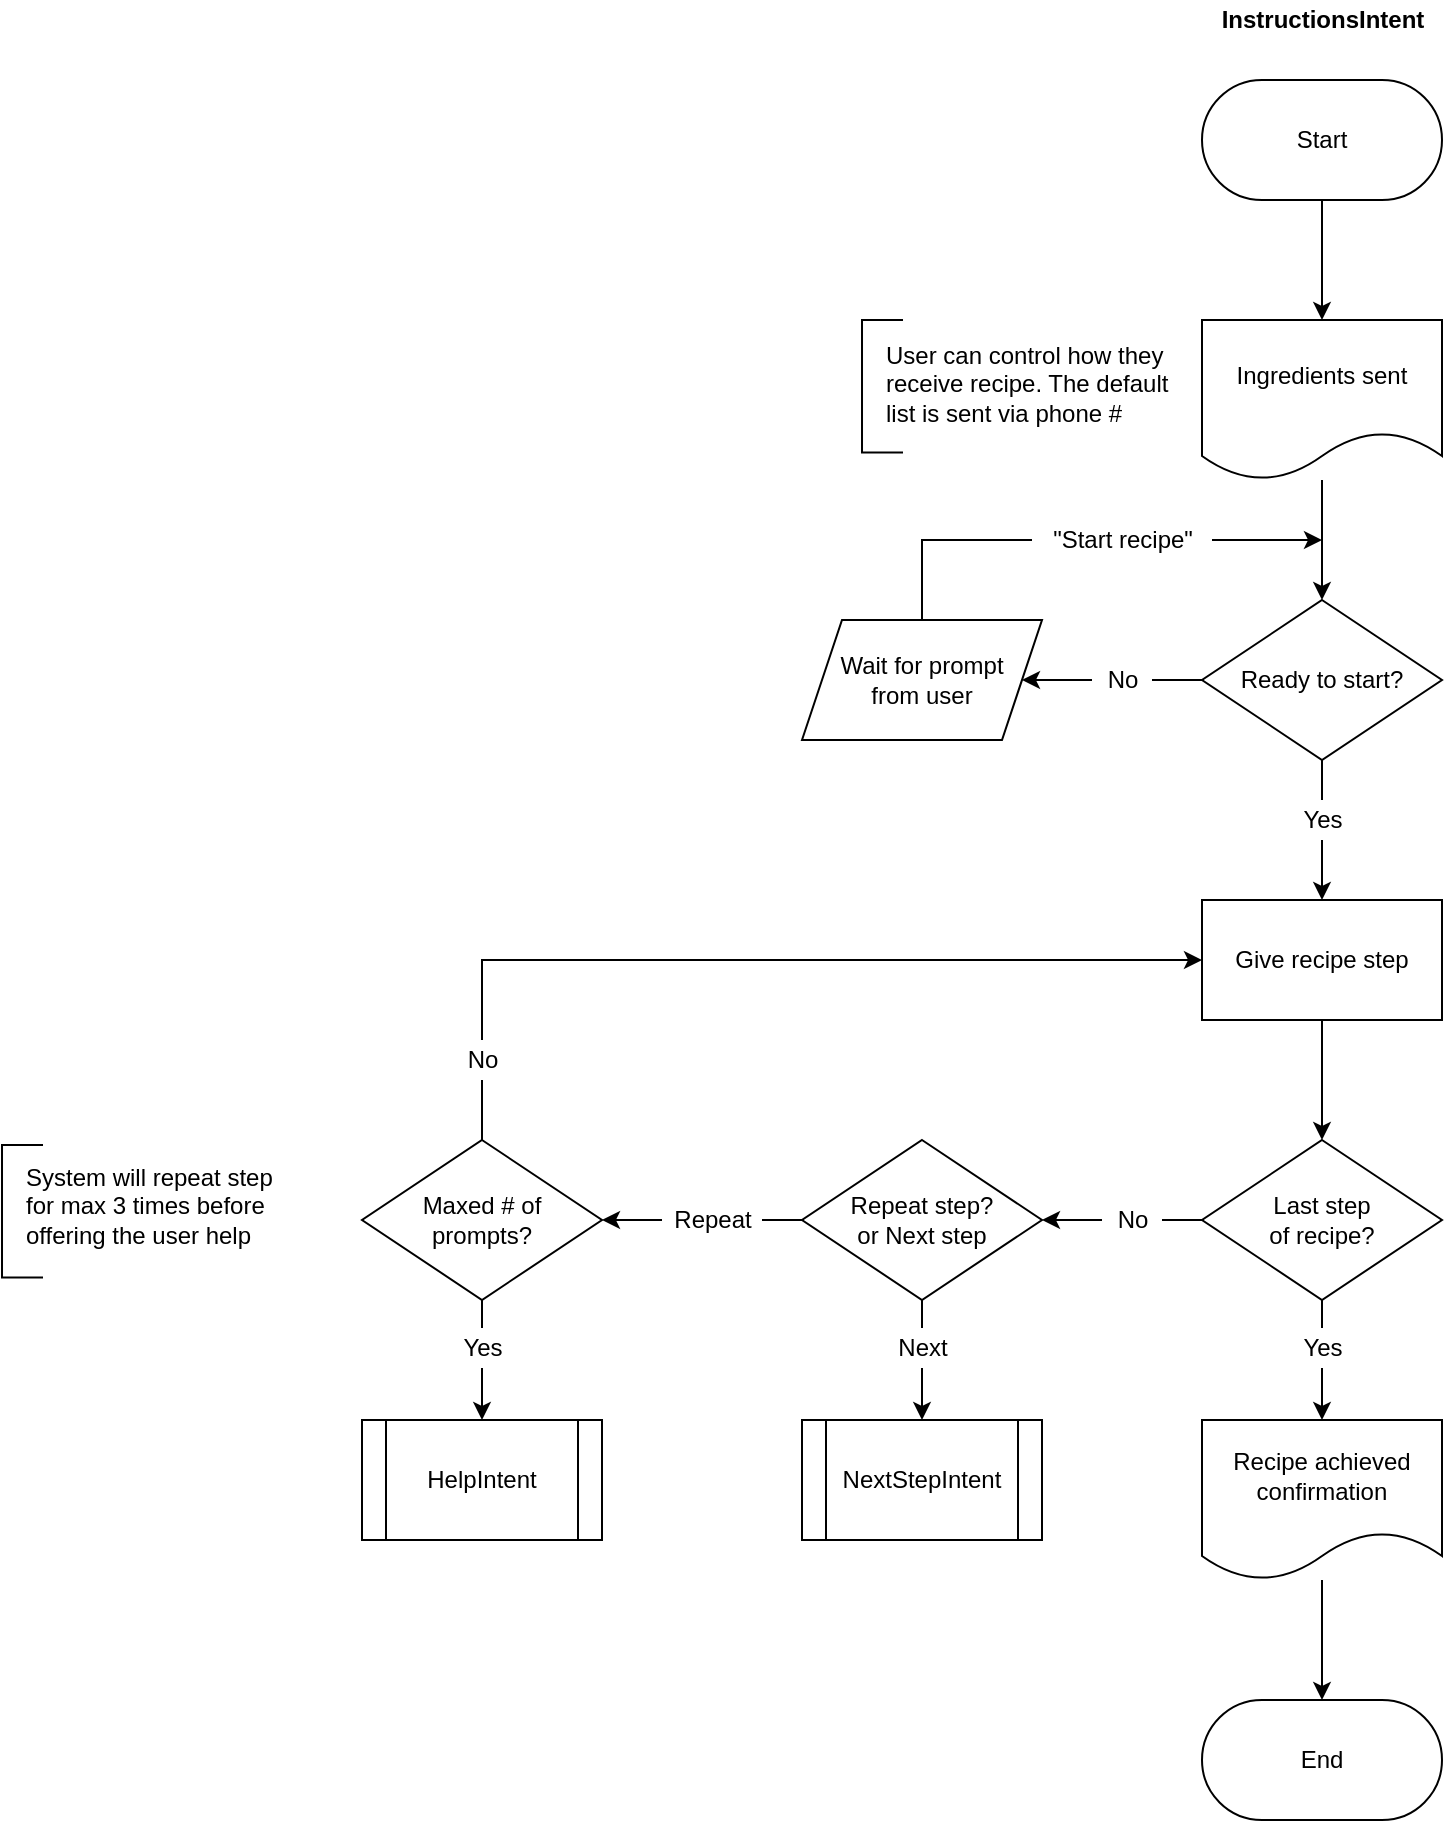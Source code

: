 <mxfile version="13.10.4" type="github">
  <diagram id="42WWrblyjfMENvQk-2MK" name="Page-1">
    <mxGraphModel dx="786" dy="546" grid="1" gridSize="10" guides="1" tooltips="1" connect="1" arrows="1" fold="1" page="1" pageScale="1" pageWidth="1500" pageHeight="2000" math="0" shadow="0">
      <root>
        <mxCell id="0" />
        <mxCell id="1" parent="0" />
        <mxCell id="878t6Z_7mpMtQr6r-hFt-4" style="edgeStyle=orthogonalEdgeStyle;rounded=0;orthogonalLoop=1;jettySize=auto;html=1;exitX=0.5;exitY=1;exitDx=0;exitDy=0;" edge="1" parent="1" source="878t6Z_7mpMtQr6r-hFt-1" target="878t6Z_7mpMtQr6r-hFt-3">
          <mxGeometry relative="1" as="geometry" />
        </mxCell>
        <mxCell id="878t6Z_7mpMtQr6r-hFt-1" value="Start" style="rounded=1;whiteSpace=wrap;html=1;arcSize=50;" vertex="1" parent="1">
          <mxGeometry x="1280" y="120" width="120" height="60" as="geometry" />
        </mxCell>
        <mxCell id="878t6Z_7mpMtQr6r-hFt-2" value="&lt;b&gt;InstructionsIntent&lt;/b&gt;" style="text;html=1;align=center;verticalAlign=middle;resizable=0;points=[];autosize=1;" vertex="1" parent="1">
          <mxGeometry x="1280" y="80" width="120" height="20" as="geometry" />
        </mxCell>
        <mxCell id="878t6Z_7mpMtQr6r-hFt-6" style="edgeStyle=orthogonalEdgeStyle;rounded=0;orthogonalLoop=1;jettySize=auto;html=1;" edge="1" parent="1" source="878t6Z_7mpMtQr6r-hFt-37" target="878t6Z_7mpMtQr6r-hFt-5">
          <mxGeometry relative="1" as="geometry" />
        </mxCell>
        <mxCell id="878t6Z_7mpMtQr6r-hFt-3" value="Ingredients sent" style="shape=document;whiteSpace=wrap;html=1;boundedLbl=1;" vertex="1" parent="1">
          <mxGeometry x="1280" y="240" width="120" height="80" as="geometry" />
        </mxCell>
        <mxCell id="878t6Z_7mpMtQr6r-hFt-8" style="edgeStyle=orthogonalEdgeStyle;rounded=0;orthogonalLoop=1;jettySize=auto;html=1;exitX=0.5;exitY=1;exitDx=0;exitDy=0;" edge="1" parent="1" source="878t6Z_7mpMtQr6r-hFt-5" target="878t6Z_7mpMtQr6r-hFt-7">
          <mxGeometry relative="1" as="geometry" />
        </mxCell>
        <mxCell id="878t6Z_7mpMtQr6r-hFt-5" value="Give recipe step" style="rounded=0;whiteSpace=wrap;html=1;" vertex="1" parent="1">
          <mxGeometry x="1280" y="530" width="120" height="60" as="geometry" />
        </mxCell>
        <mxCell id="878t6Z_7mpMtQr6r-hFt-12" style="edgeStyle=orthogonalEdgeStyle;rounded=0;orthogonalLoop=1;jettySize=auto;html=1;exitX=0.5;exitY=1;exitDx=0;exitDy=0;" edge="1" parent="1" source="878t6Z_7mpMtQr6r-hFt-7" target="878t6Z_7mpMtQr6r-hFt-11">
          <mxGeometry relative="1" as="geometry" />
        </mxCell>
        <mxCell id="878t6Z_7mpMtQr6r-hFt-18" style="edgeStyle=orthogonalEdgeStyle;rounded=0;orthogonalLoop=1;jettySize=auto;html=1;exitX=0;exitY=0.5;exitDx=0;exitDy=0;" edge="1" parent="1" source="878t6Z_7mpMtQr6r-hFt-7" target="878t6Z_7mpMtQr6r-hFt-10">
          <mxGeometry relative="1" as="geometry" />
        </mxCell>
        <mxCell id="878t6Z_7mpMtQr6r-hFt-7" value="Last step &lt;br&gt;of recipe?" style="rhombus;whiteSpace=wrap;html=1;" vertex="1" parent="1">
          <mxGeometry x="1280" y="650" width="120" height="80" as="geometry" />
        </mxCell>
        <mxCell id="878t6Z_7mpMtQr6r-hFt-17" style="edgeStyle=orthogonalEdgeStyle;rounded=0;orthogonalLoop=1;jettySize=auto;html=1;exitX=0;exitY=0.5;exitDx=0;exitDy=0;" edge="1" parent="1" source="878t6Z_7mpMtQr6r-hFt-10">
          <mxGeometry relative="1" as="geometry">
            <mxPoint x="980" y="690" as="targetPoint" />
          </mxGeometry>
        </mxCell>
        <mxCell id="878t6Z_7mpMtQr6r-hFt-27" style="edgeStyle=orthogonalEdgeStyle;rounded=0;orthogonalLoop=1;jettySize=auto;html=1;exitX=0.5;exitY=1;exitDx=0;exitDy=0;" edge="1" parent="1" source="878t6Z_7mpMtQr6r-hFt-10" target="878t6Z_7mpMtQr6r-hFt-26">
          <mxGeometry relative="1" as="geometry" />
        </mxCell>
        <mxCell id="878t6Z_7mpMtQr6r-hFt-10" value="Repeat step?&lt;br&gt;or Next step" style="rhombus;whiteSpace=wrap;html=1;" vertex="1" parent="1">
          <mxGeometry x="1080" y="650" width="120" height="80" as="geometry" />
        </mxCell>
        <mxCell id="878t6Z_7mpMtQr6r-hFt-14" style="edgeStyle=orthogonalEdgeStyle;rounded=0;orthogonalLoop=1;jettySize=auto;html=1;" edge="1" parent="1" source="878t6Z_7mpMtQr6r-hFt-11" target="878t6Z_7mpMtQr6r-hFt-13">
          <mxGeometry relative="1" as="geometry" />
        </mxCell>
        <mxCell id="878t6Z_7mpMtQr6r-hFt-11" value="Recipe achieved&lt;br&gt;confirmation" style="shape=document;whiteSpace=wrap;html=1;boundedLbl=1;" vertex="1" parent="1">
          <mxGeometry x="1280" y="790" width="120" height="80" as="geometry" />
        </mxCell>
        <mxCell id="878t6Z_7mpMtQr6r-hFt-13" value="End" style="rounded=1;whiteSpace=wrap;html=1;arcSize=50;" vertex="1" parent="1">
          <mxGeometry x="1280" y="930" width="120" height="60" as="geometry" />
        </mxCell>
        <mxCell id="878t6Z_7mpMtQr6r-hFt-24" value="No" style="text;html=1;align=center;verticalAlign=middle;resizable=0;points=[];autosize=1;fillColor=#ffffff;" vertex="1" parent="1">
          <mxGeometry x="1230" y="680" width="30" height="20" as="geometry" />
        </mxCell>
        <mxCell id="878t6Z_7mpMtQr6r-hFt-26" value="NextStepIntent" style="shape=process;whiteSpace=wrap;html=1;backgroundOutline=1;fillColor=#ffffff;" vertex="1" parent="1">
          <mxGeometry x="1080" y="790" width="120" height="60" as="geometry" />
        </mxCell>
        <mxCell id="878t6Z_7mpMtQr6r-hFt-28" value="Next" style="text;html=1;align=center;verticalAlign=middle;resizable=0;points=[];autosize=1;fillColor=#ffffff;" vertex="1" parent="1">
          <mxGeometry x="1120" y="744" width="40" height="20" as="geometry" />
        </mxCell>
        <mxCell id="878t6Z_7mpMtQr6r-hFt-29" value="Repeat" style="text;html=1;align=center;verticalAlign=middle;resizable=0;points=[];autosize=1;fillColor=#ffffff;" vertex="1" parent="1">
          <mxGeometry x="1010" y="680" width="50" height="20" as="geometry" />
        </mxCell>
        <mxCell id="878t6Z_7mpMtQr6r-hFt-32" style="edgeStyle=orthogonalEdgeStyle;rounded=0;orthogonalLoop=1;jettySize=auto;html=1;exitX=0.5;exitY=0;exitDx=0;exitDy=0;entryX=0;entryY=0.5;entryDx=0;entryDy=0;" edge="1" parent="1" source="878t6Z_7mpMtQr6r-hFt-31" target="878t6Z_7mpMtQr6r-hFt-5">
          <mxGeometry relative="1" as="geometry" />
        </mxCell>
        <mxCell id="878t6Z_7mpMtQr6r-hFt-34" style="edgeStyle=orthogonalEdgeStyle;rounded=0;orthogonalLoop=1;jettySize=auto;html=1;exitX=0.5;exitY=1;exitDx=0;exitDy=0;entryX=0.5;entryY=0;entryDx=0;entryDy=0;" edge="1" parent="1" source="878t6Z_7mpMtQr6r-hFt-31" target="878t6Z_7mpMtQr6r-hFt-33">
          <mxGeometry relative="1" as="geometry" />
        </mxCell>
        <mxCell id="878t6Z_7mpMtQr6r-hFt-31" value="Maxed # of &lt;br&gt;prompts?" style="rhombus;whiteSpace=wrap;html=1;" vertex="1" parent="1">
          <mxGeometry x="860" y="650" width="120" height="80" as="geometry" />
        </mxCell>
        <mxCell id="878t6Z_7mpMtQr6r-hFt-33" value="HelpIntent" style="shape=process;whiteSpace=wrap;html=1;backgroundOutline=1;fillColor=#ffffff;" vertex="1" parent="1">
          <mxGeometry x="860" y="790" width="120" height="60" as="geometry" />
        </mxCell>
        <mxCell id="878t6Z_7mpMtQr6r-hFt-35" value="Yes" style="text;html=1;align=center;verticalAlign=middle;resizable=0;points=[];autosize=1;fillColor=#ffffff;" vertex="1" parent="1">
          <mxGeometry x="900" y="744" width="40" height="20" as="geometry" />
        </mxCell>
        <mxCell id="878t6Z_7mpMtQr6r-hFt-36" value="No" style="text;html=1;align=center;verticalAlign=middle;resizable=0;points=[];autosize=1;fillColor=#ffffff;" vertex="1" parent="1">
          <mxGeometry x="905" y="600" width="30" height="20" as="geometry" />
        </mxCell>
        <mxCell id="878t6Z_7mpMtQr6r-hFt-42" style="edgeStyle=orthogonalEdgeStyle;rounded=0;orthogonalLoop=1;jettySize=auto;html=1;exitX=0;exitY=0.5;exitDx=0;exitDy=0;" edge="1" parent="1" source="878t6Z_7mpMtQr6r-hFt-37" target="878t6Z_7mpMtQr6r-hFt-40">
          <mxGeometry relative="1" as="geometry" />
        </mxCell>
        <mxCell id="878t6Z_7mpMtQr6r-hFt-37" value="Ready to start?" style="rhombus;whiteSpace=wrap;html=1;" vertex="1" parent="1">
          <mxGeometry x="1280" y="380" width="120" height="80" as="geometry" />
        </mxCell>
        <mxCell id="878t6Z_7mpMtQr6r-hFt-38" style="edgeStyle=orthogonalEdgeStyle;rounded=0;orthogonalLoop=1;jettySize=auto;html=1;" edge="1" parent="1" source="878t6Z_7mpMtQr6r-hFt-3" target="878t6Z_7mpMtQr6r-hFt-37">
          <mxGeometry relative="1" as="geometry">
            <mxPoint x="1340" y="320" as="sourcePoint" />
            <mxPoint x="1340" y="530" as="targetPoint" />
          </mxGeometry>
        </mxCell>
        <mxCell id="878t6Z_7mpMtQr6r-hFt-43" style="edgeStyle=orthogonalEdgeStyle;rounded=0;orthogonalLoop=1;jettySize=auto;html=1;exitX=0.5;exitY=0;exitDx=0;exitDy=0;" edge="1" parent="1" source="878t6Z_7mpMtQr6r-hFt-40">
          <mxGeometry relative="1" as="geometry">
            <mxPoint x="1340" y="350" as="targetPoint" />
            <Array as="points">
              <mxPoint x="1140" y="350" />
              <mxPoint x="1280" y="350" />
            </Array>
          </mxGeometry>
        </mxCell>
        <mxCell id="878t6Z_7mpMtQr6r-hFt-40" value="Wait for prompt&lt;br&gt;from user" style="shape=parallelogram;perimeter=parallelogramPerimeter;whiteSpace=wrap;html=1;fixedSize=1;fillColor=#ffffff;" vertex="1" parent="1">
          <mxGeometry x="1080" y="390" width="120" height="60" as="geometry" />
        </mxCell>
        <mxCell id="878t6Z_7mpMtQr6r-hFt-41" value="Yes" style="text;html=1;align=center;verticalAlign=middle;resizable=0;points=[];autosize=1;fillColor=#ffffff;" vertex="1" parent="1">
          <mxGeometry x="1320" y="480" width="40" height="20" as="geometry" />
        </mxCell>
        <mxCell id="878t6Z_7mpMtQr6r-hFt-44" value="No" style="text;html=1;align=center;verticalAlign=middle;resizable=0;points=[];autosize=1;fillColor=#ffffff;" vertex="1" parent="1">
          <mxGeometry x="1225" y="410" width="30" height="20" as="geometry" />
        </mxCell>
        <mxCell id="878t6Z_7mpMtQr6r-hFt-45" value="&quot;Start recipe&quot;" style="text;html=1;align=center;verticalAlign=middle;resizable=0;points=[];autosize=1;fillColor=#ffffff;" vertex="1" parent="1">
          <mxGeometry x="1195" y="340" width="90" height="20" as="geometry" />
        </mxCell>
        <mxCell id="878t6Z_7mpMtQr6r-hFt-46" value="Yes" style="text;html=1;align=center;verticalAlign=middle;resizable=0;points=[];autosize=1;fillColor=#ffffff;" vertex="1" parent="1">
          <mxGeometry x="1320" y="744" width="40" height="20" as="geometry" />
        </mxCell>
        <mxCell id="878t6Z_7mpMtQr6r-hFt-47" value="System will repeat step&amp;nbsp;&lt;br&gt;for max 3 times before&amp;nbsp;&lt;br&gt;offering the user help" style="text;html=1;align=left;verticalAlign=middle;resizable=0;points=[];autosize=1;" vertex="1" parent="1">
          <mxGeometry x="690" y="657.5" width="140" height="50" as="geometry" />
        </mxCell>
        <mxCell id="878t6Z_7mpMtQr6r-hFt-48" value="" style="shape=partialRectangle;whiteSpace=wrap;html=1;bottom=1;right=1;left=1;top=0;fillColor=none;routingCenterX=-0.5;rotation=90;" vertex="1" parent="1">
          <mxGeometry x="656.88" y="675.63" width="66.25" height="20" as="geometry" />
        </mxCell>
        <mxCell id="878t6Z_7mpMtQr6r-hFt-49" value="User can control how they&lt;br&gt;receive recipe. The default&lt;br&gt;list is sent via phone #" style="text;html=1;align=left;verticalAlign=middle;resizable=0;points=[];autosize=1;" vertex="1" parent="1">
          <mxGeometry x="1120" y="247" width="160" height="50" as="geometry" />
        </mxCell>
        <mxCell id="878t6Z_7mpMtQr6r-hFt-50" value="" style="shape=partialRectangle;whiteSpace=wrap;html=1;bottom=1;right=1;left=1;top=0;fillColor=none;routingCenterX=-0.5;rotation=90;" vertex="1" parent="1">
          <mxGeometry x="1086.88" y="263.13" width="66.25" height="20" as="geometry" />
        </mxCell>
      </root>
    </mxGraphModel>
  </diagram>
</mxfile>
